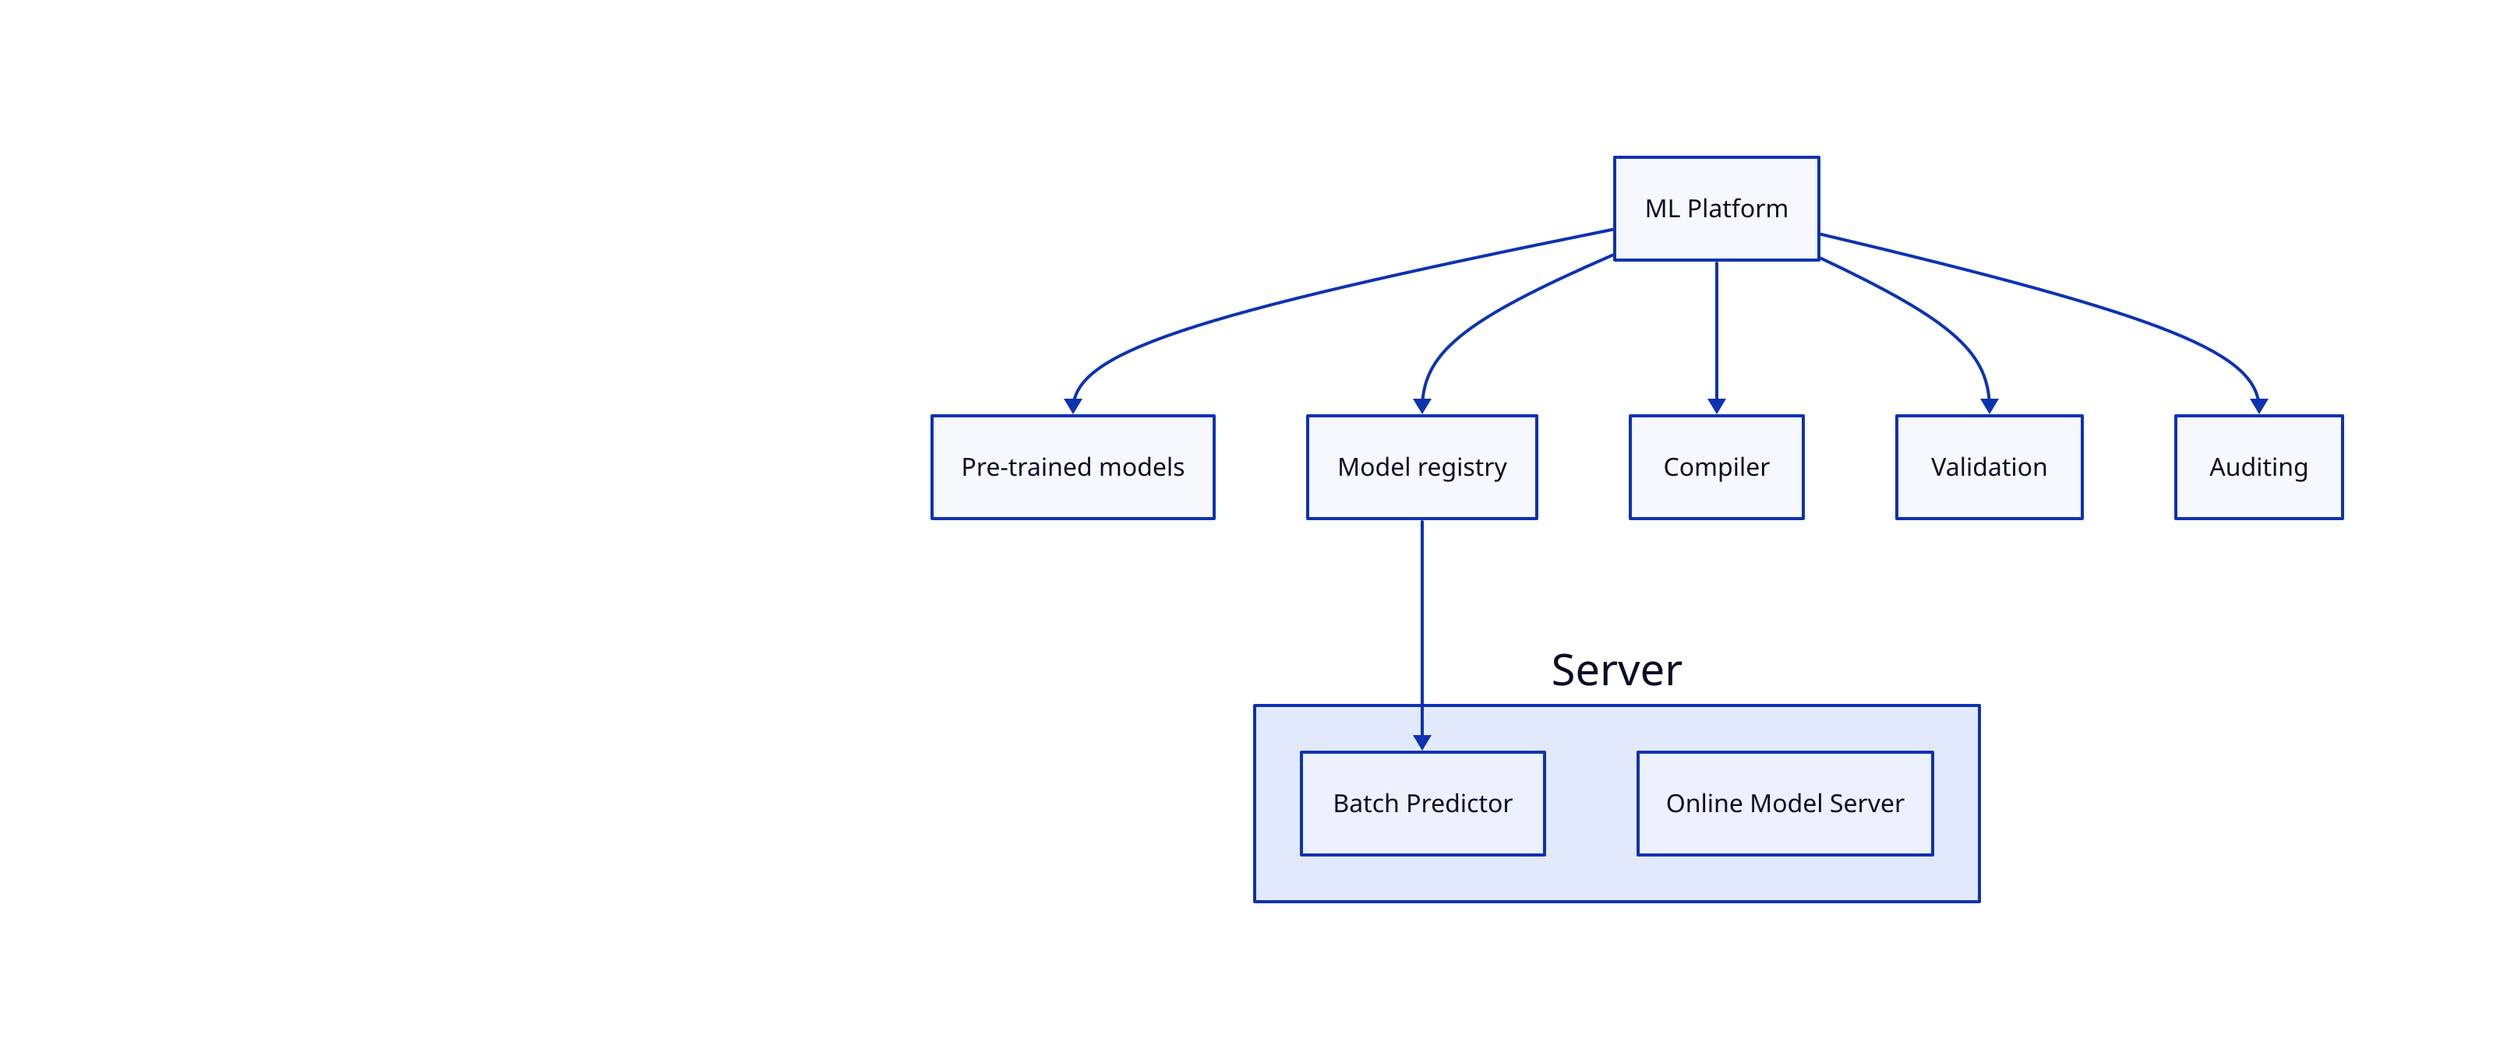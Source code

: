 explanation: |md
  # LLMs
  The Large Language Model (LLM) is a powerful AI\
    system that learns from vast amounts of text data.\
  By analyzing patterns and structures in language,\
  it gains an understanding of grammar, facts,\
  and even some reasoning abilities. As users input text,\
  the LLM predicts the most likely next words or phrases\
  to create coherent responses. The model\
  continuously fine-tunes its output, considering both the\
  user's input and its own vast knowledge base.\
  This cutting-edge technology enables LLM to generate human-like text,\
  making it a valuable tool for various applications.
| {
  near: center-left
}

ML Platform -> Pre-trained models
ML Platform -> Model registry
ML Platform -> Compiler
ML Platform -> Validation
ML Platform -> Auditing

Model registry -> Server.Batch Predictor
Server.Online Model Server

